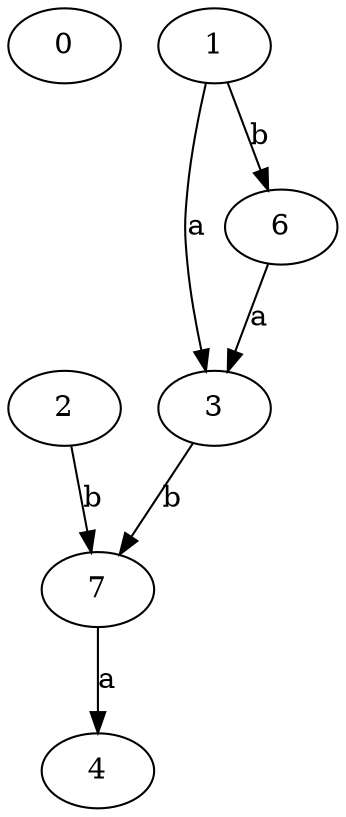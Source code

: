 strict digraph  {
0;
3;
4;
6;
1;
7;
2;
3 -> 7  [label=b];
6 -> 3  [label=a];
1 -> 3  [label=a];
1 -> 6  [label=b];
7 -> 4  [label=a];
2 -> 7  [label=b];
}
